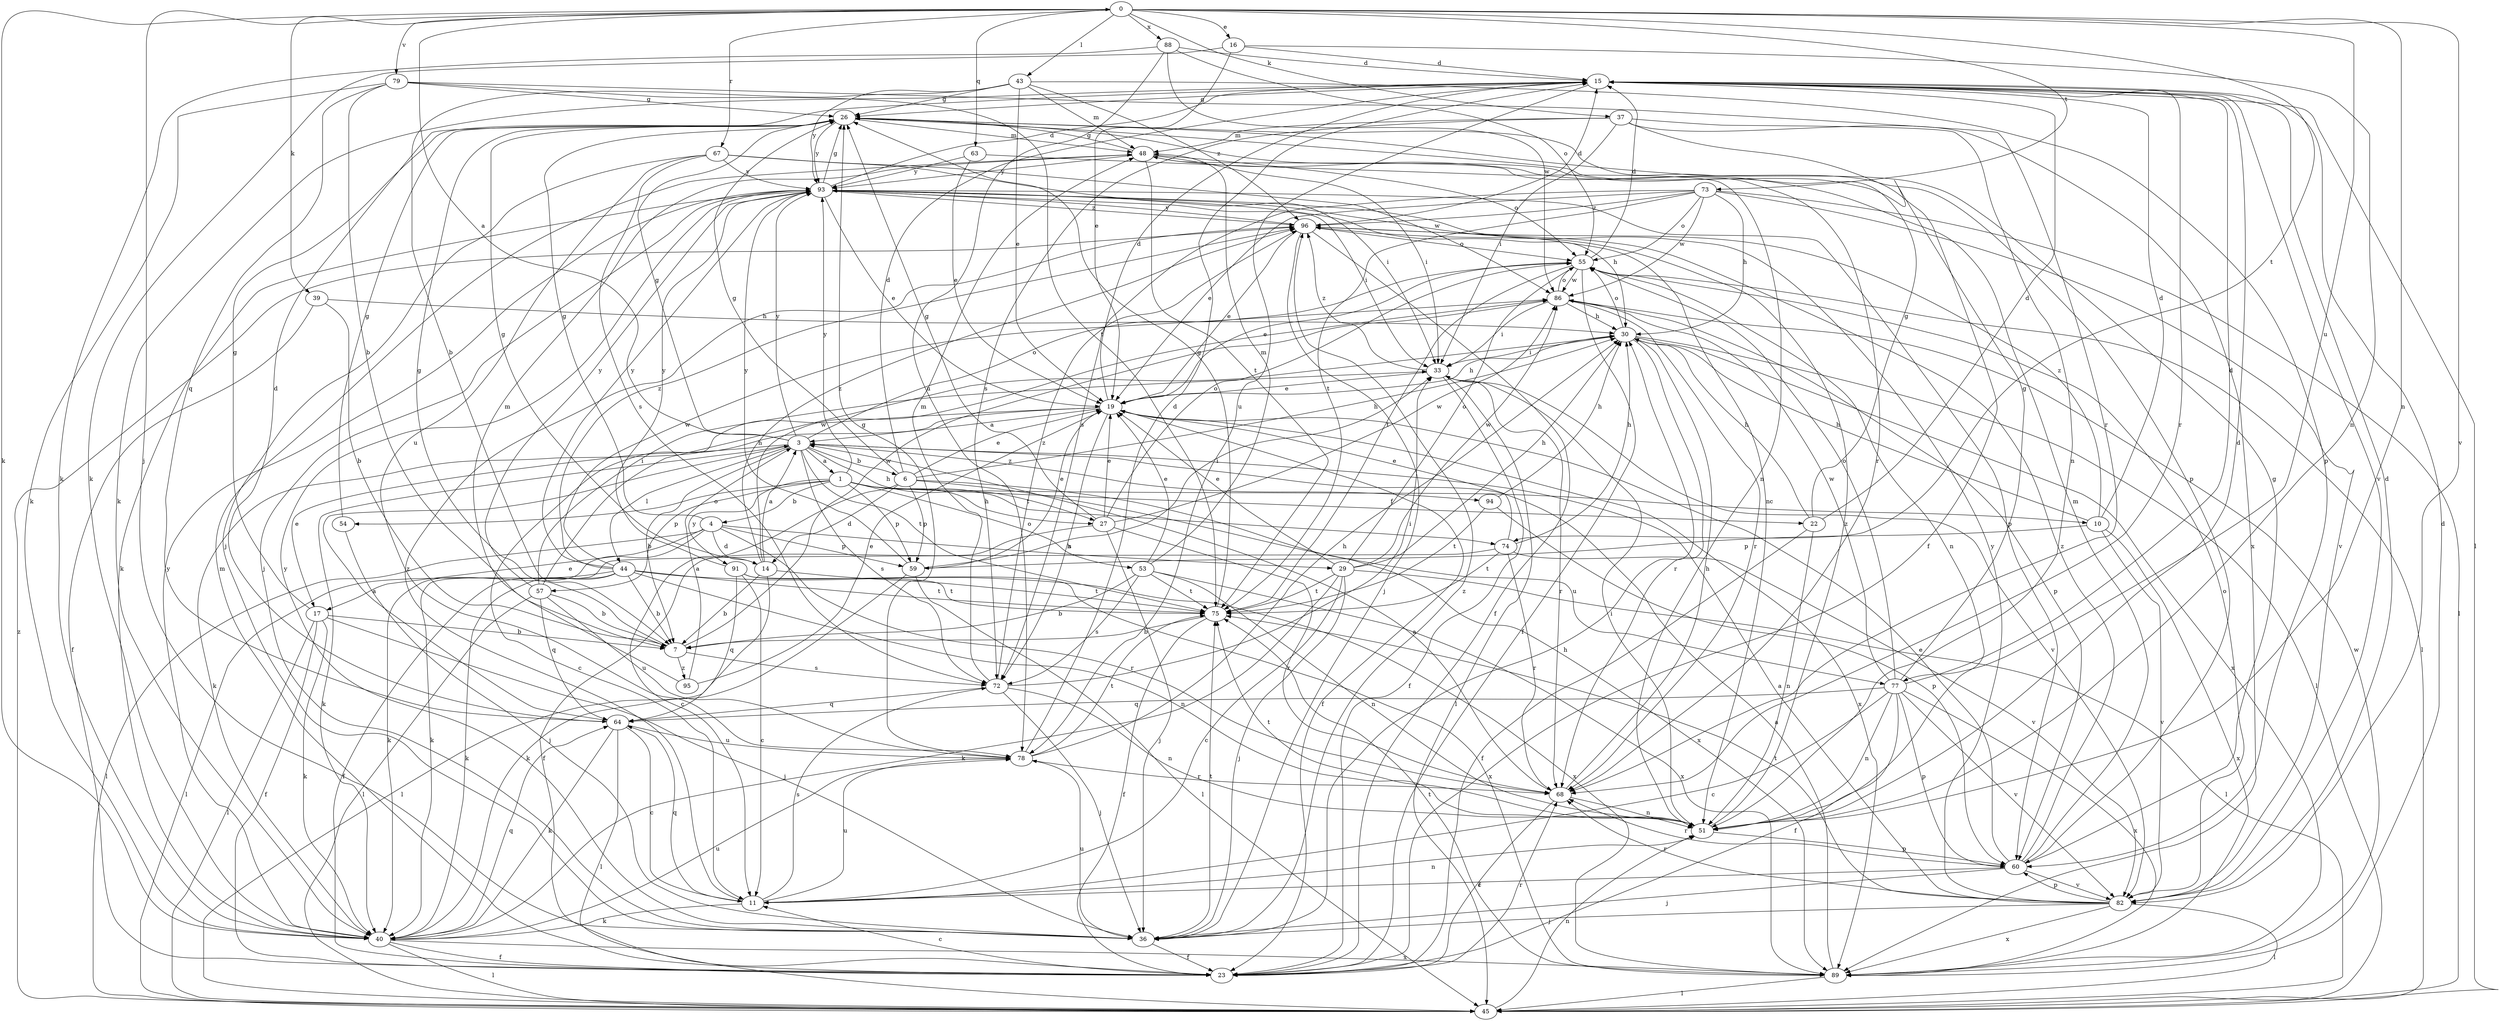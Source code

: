 strict digraph  {
0;
1;
3;
4;
6;
7;
10;
11;
14;
15;
16;
17;
19;
22;
23;
26;
27;
29;
30;
33;
36;
37;
39;
40;
43;
44;
45;
48;
51;
53;
54;
55;
57;
59;
60;
63;
64;
67;
68;
72;
73;
74;
75;
77;
78;
79;
82;
86;
88;
89;
91;
93;
94;
95;
96;
0 -> 16  [label=e];
0 -> 36  [label=j];
0 -> 37  [label=k];
0 -> 39  [label=k];
0 -> 40  [label=k];
0 -> 43  [label=l];
0 -> 51  [label=n];
0 -> 63  [label=q];
0 -> 67  [label=r];
0 -> 73  [label=t];
0 -> 74  [label=t];
0 -> 77  [label=u];
0 -> 79  [label=v];
0 -> 82  [label=v];
0 -> 88  [label=x];
1 -> 4  [label=b];
1 -> 10  [label=c];
1 -> 22  [label=f];
1 -> 27  [label=h];
1 -> 53  [label=o];
1 -> 54  [label=o];
1 -> 57  [label=p];
1 -> 59  [label=p];
1 -> 74  [label=t];
1 -> 91  [label=y];
1 -> 93  [label=y];
3 -> 0  [label=a];
3 -> 1  [label=a];
3 -> 6  [label=b];
3 -> 7  [label=b];
3 -> 17  [label=e];
3 -> 26  [label=g];
3 -> 27  [label=h];
3 -> 40  [label=k];
3 -> 44  [label=l];
3 -> 55  [label=o];
3 -> 72  [label=s];
3 -> 75  [label=t];
3 -> 93  [label=y];
3 -> 94  [label=z];
4 -> 14  [label=d];
4 -> 17  [label=e];
4 -> 26  [label=g];
4 -> 29  [label=h];
4 -> 40  [label=k];
4 -> 45  [label=l];
4 -> 59  [label=p];
4 -> 68  [label=r];
6 -> 11  [label=c];
6 -> 14  [label=d];
6 -> 15  [label=d];
6 -> 19  [label=e];
6 -> 26  [label=g];
6 -> 30  [label=h];
6 -> 59  [label=p];
6 -> 77  [label=u];
6 -> 89  [label=x];
7 -> 26  [label=g];
7 -> 72  [label=s];
7 -> 86  [label=w];
7 -> 95  [label=z];
10 -> 15  [label=d];
10 -> 30  [label=h];
10 -> 59  [label=p];
10 -> 82  [label=v];
10 -> 89  [label=x];
10 -> 96  [label=z];
11 -> 40  [label=k];
11 -> 51  [label=n];
11 -> 64  [label=q];
11 -> 72  [label=s];
11 -> 78  [label=u];
11 -> 96  [label=z];
14 -> 3  [label=a];
14 -> 7  [label=b];
14 -> 26  [label=g];
14 -> 45  [label=l];
14 -> 75  [label=t];
14 -> 86  [label=w];
14 -> 96  [label=z];
15 -> 26  [label=g];
15 -> 40  [label=k];
15 -> 45  [label=l];
15 -> 68  [label=r];
15 -> 78  [label=u];
15 -> 82  [label=v];
16 -> 15  [label=d];
16 -> 19  [label=e];
16 -> 40  [label=k];
16 -> 51  [label=n];
17 -> 7  [label=b];
17 -> 23  [label=f];
17 -> 26  [label=g];
17 -> 36  [label=j];
17 -> 40  [label=k];
17 -> 45  [label=l];
19 -> 3  [label=a];
19 -> 11  [label=c];
19 -> 15  [label=d];
19 -> 23  [label=f];
19 -> 30  [label=h];
19 -> 40  [label=k];
19 -> 72  [label=s];
19 -> 89  [label=x];
22 -> 15  [label=d];
22 -> 23  [label=f];
22 -> 26  [label=g];
22 -> 30  [label=h];
22 -> 51  [label=n];
23 -> 11  [label=c];
23 -> 48  [label=m];
23 -> 68  [label=r];
26 -> 48  [label=m];
26 -> 60  [label=p];
26 -> 93  [label=y];
27 -> 19  [label=e];
27 -> 23  [label=f];
27 -> 26  [label=g];
27 -> 36  [label=j];
27 -> 55  [label=o];
27 -> 68  [label=r];
27 -> 86  [label=w];
29 -> 11  [label=c];
29 -> 19  [label=e];
29 -> 30  [label=h];
29 -> 36  [label=j];
29 -> 40  [label=k];
29 -> 45  [label=l];
29 -> 55  [label=o];
29 -> 75  [label=t];
29 -> 86  [label=w];
30 -> 33  [label=i];
30 -> 45  [label=l];
30 -> 55  [label=o];
30 -> 68  [label=r];
30 -> 89  [label=x];
33 -> 19  [label=e];
33 -> 23  [label=f];
33 -> 45  [label=l];
33 -> 68  [label=r];
33 -> 82  [label=v];
33 -> 96  [label=z];
36 -> 23  [label=f];
36 -> 30  [label=h];
36 -> 75  [label=t];
36 -> 78  [label=u];
36 -> 93  [label=y];
36 -> 96  [label=z];
37 -> 23  [label=f];
37 -> 33  [label=i];
37 -> 48  [label=m];
37 -> 51  [label=n];
37 -> 72  [label=s];
37 -> 89  [label=x];
39 -> 7  [label=b];
39 -> 23  [label=f];
39 -> 30  [label=h];
40 -> 23  [label=f];
40 -> 45  [label=l];
40 -> 64  [label=q];
40 -> 78  [label=u];
40 -> 89  [label=x];
40 -> 93  [label=y];
43 -> 7  [label=b];
43 -> 19  [label=e];
43 -> 26  [label=g];
43 -> 48  [label=m];
43 -> 60  [label=p];
43 -> 93  [label=y];
43 -> 96  [label=z];
44 -> 7  [label=b];
44 -> 23  [label=f];
44 -> 40  [label=k];
44 -> 45  [label=l];
44 -> 51  [label=n];
44 -> 75  [label=t];
44 -> 86  [label=w];
44 -> 89  [label=x];
44 -> 93  [label=y];
44 -> 96  [label=z];
45 -> 51  [label=n];
45 -> 96  [label=z];
48 -> 26  [label=g];
48 -> 33  [label=i];
48 -> 55  [label=o];
48 -> 68  [label=r];
48 -> 75  [label=t];
48 -> 93  [label=y];
51 -> 15  [label=d];
51 -> 33  [label=i];
51 -> 60  [label=p];
51 -> 75  [label=t];
51 -> 96  [label=z];
53 -> 7  [label=b];
53 -> 19  [label=e];
53 -> 48  [label=m];
53 -> 51  [label=n];
53 -> 72  [label=s];
53 -> 75  [label=t];
53 -> 89  [label=x];
54 -> 26  [label=g];
54 -> 36  [label=j];
55 -> 15  [label=d];
55 -> 19  [label=e];
55 -> 23  [label=f];
55 -> 45  [label=l];
55 -> 51  [label=n];
55 -> 75  [label=t];
55 -> 86  [label=w];
57 -> 7  [label=b];
57 -> 30  [label=h];
57 -> 33  [label=i];
57 -> 45  [label=l];
57 -> 64  [label=q];
57 -> 78  [label=u];
57 -> 93  [label=y];
59 -> 19  [label=e];
59 -> 33  [label=i];
59 -> 40  [label=k];
59 -> 45  [label=l];
59 -> 93  [label=y];
60 -> 11  [label=c];
60 -> 19  [label=e];
60 -> 26  [label=g];
60 -> 36  [label=j];
60 -> 48  [label=m];
60 -> 68  [label=r];
60 -> 82  [label=v];
60 -> 96  [label=z];
63 -> 19  [label=e];
63 -> 51  [label=n];
63 -> 93  [label=y];
64 -> 3  [label=a];
64 -> 11  [label=c];
64 -> 15  [label=d];
64 -> 40  [label=k];
64 -> 45  [label=l];
64 -> 78  [label=u];
67 -> 33  [label=i];
67 -> 36  [label=j];
67 -> 72  [label=s];
67 -> 78  [label=u];
67 -> 86  [label=w];
67 -> 93  [label=y];
68 -> 3  [label=a];
68 -> 23  [label=f];
68 -> 30  [label=h];
68 -> 51  [label=n];
72 -> 33  [label=i];
72 -> 36  [label=j];
72 -> 48  [label=m];
72 -> 51  [label=n];
72 -> 64  [label=q];
72 -> 96  [label=z];
73 -> 19  [label=e];
73 -> 30  [label=h];
73 -> 45  [label=l];
73 -> 55  [label=o];
73 -> 72  [label=s];
73 -> 75  [label=t];
73 -> 82  [label=v];
73 -> 86  [label=w];
73 -> 96  [label=z];
74 -> 19  [label=e];
74 -> 30  [label=h];
74 -> 40  [label=k];
74 -> 68  [label=r];
74 -> 75  [label=t];
74 -> 82  [label=v];
75 -> 7  [label=b];
75 -> 23  [label=f];
75 -> 26  [label=g];
77 -> 11  [label=c];
77 -> 15  [label=d];
77 -> 23  [label=f];
77 -> 26  [label=g];
77 -> 51  [label=n];
77 -> 55  [label=o];
77 -> 60  [label=p];
77 -> 64  [label=q];
77 -> 82  [label=v];
77 -> 86  [label=w];
77 -> 89  [label=x];
78 -> 15  [label=d];
78 -> 26  [label=g];
78 -> 30  [label=h];
78 -> 68  [label=r];
78 -> 75  [label=t];
79 -> 7  [label=b];
79 -> 26  [label=g];
79 -> 40  [label=k];
79 -> 64  [label=q];
79 -> 68  [label=r];
79 -> 75  [label=t];
82 -> 3  [label=a];
82 -> 15  [label=d];
82 -> 36  [label=j];
82 -> 45  [label=l];
82 -> 55  [label=o];
82 -> 60  [label=p];
82 -> 68  [label=r];
82 -> 75  [label=t];
82 -> 89  [label=x];
82 -> 93  [label=y];
86 -> 30  [label=h];
86 -> 33  [label=i];
86 -> 55  [label=o];
86 -> 60  [label=p];
86 -> 68  [label=r];
88 -> 15  [label=d];
88 -> 40  [label=k];
88 -> 55  [label=o];
88 -> 78  [label=u];
88 -> 86  [label=w];
89 -> 3  [label=a];
89 -> 15  [label=d];
89 -> 45  [label=l];
89 -> 75  [label=t];
89 -> 86  [label=w];
91 -> 11  [label=c];
91 -> 64  [label=q];
91 -> 75  [label=t];
91 -> 89  [label=x];
91 -> 93  [label=y];
93 -> 15  [label=d];
93 -> 19  [label=e];
93 -> 26  [label=g];
93 -> 30  [label=h];
93 -> 33  [label=i];
93 -> 36  [label=j];
93 -> 40  [label=k];
93 -> 51  [label=n];
93 -> 60  [label=p];
93 -> 96  [label=z];
94 -> 30  [label=h];
94 -> 60  [label=p];
94 -> 75  [label=t];
95 -> 3  [label=a];
95 -> 19  [label=e];
95 -> 48  [label=m];
96 -> 15  [label=d];
96 -> 19  [label=e];
96 -> 23  [label=f];
96 -> 36  [label=j];
96 -> 55  [label=o];
96 -> 93  [label=y];
}
